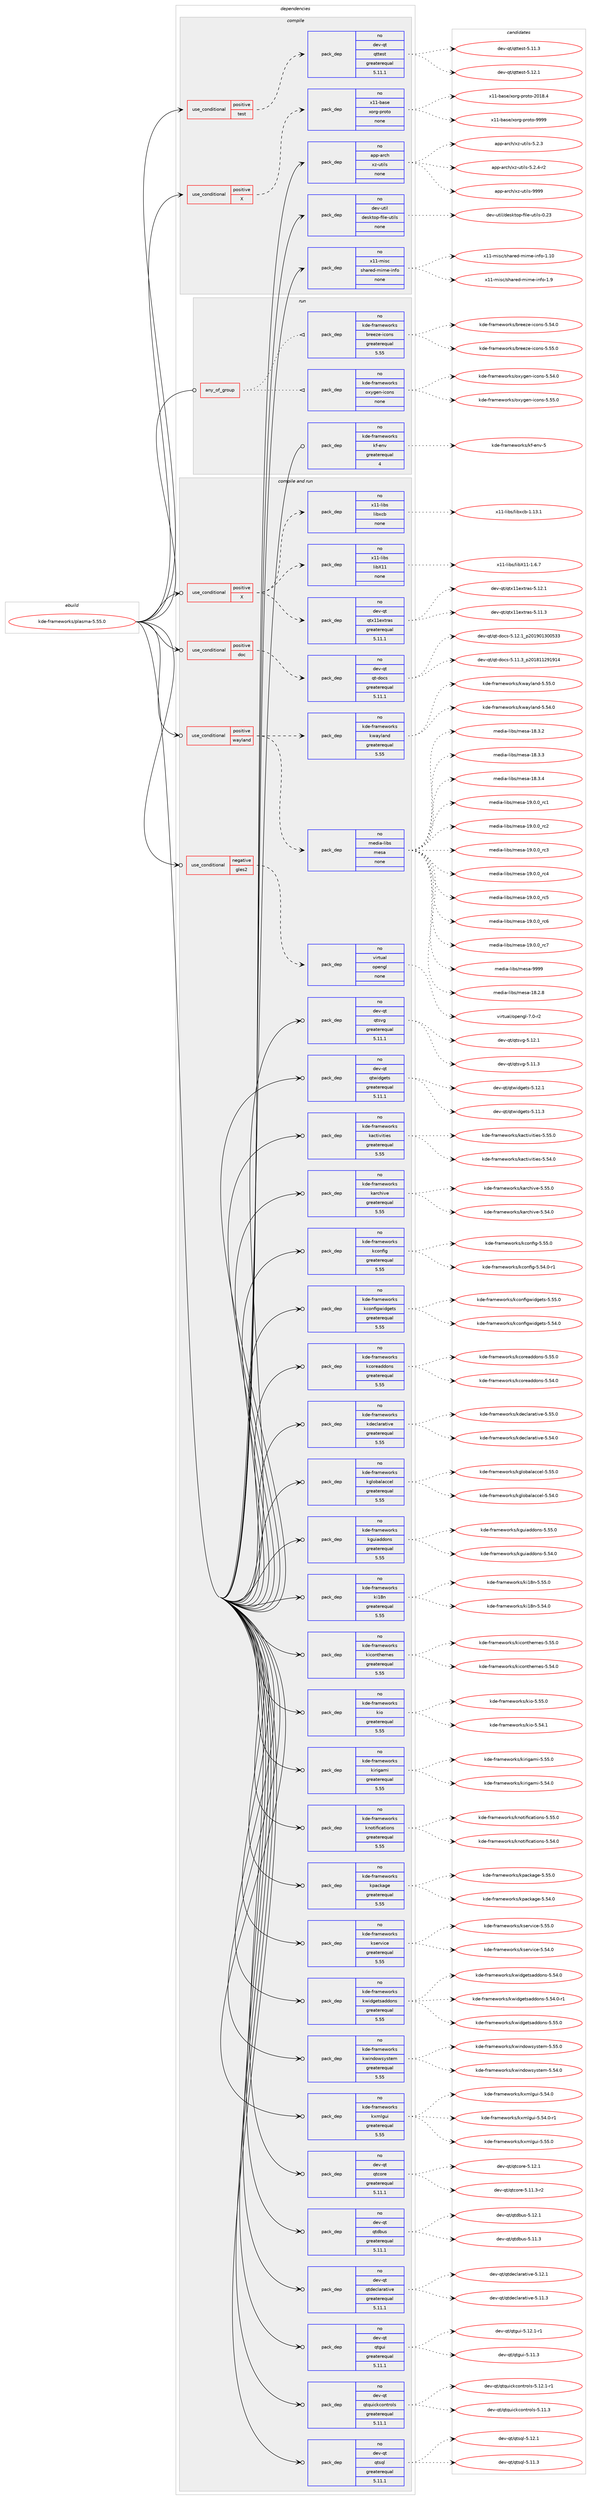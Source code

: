 digraph prolog {

# *************
# Graph options
# *************

newrank=true;
concentrate=true;
compound=true;
graph [rankdir=LR,fontname=Helvetica,fontsize=10,ranksep=1.5];#, ranksep=2.5, nodesep=0.2];
edge  [arrowhead=vee];
node  [fontname=Helvetica,fontsize=10];

# **********
# The ebuild
# **********

subgraph cluster_leftcol {
color=gray;
rank=same;
label=<<i>ebuild</i>>;
id [label="kde-frameworks/plasma-5.55.0", color=red, width=4, href="../kde-frameworks/plasma-5.55.0.svg"];
}

# ****************
# The dependencies
# ****************

subgraph cluster_midcol {
color=gray;
label=<<i>dependencies</i>>;
subgraph cluster_compile {
fillcolor="#eeeeee";
style=filled;
label=<<i>compile</i>>;
subgraph cond429867 {
dependency1588031 [label=<<TABLE BORDER="0" CELLBORDER="1" CELLSPACING="0" CELLPADDING="4"><TR><TD ROWSPAN="3" CELLPADDING="10">use_conditional</TD></TR><TR><TD>positive</TD></TR><TR><TD>X</TD></TR></TABLE>>, shape=none, color=red];
subgraph pack1133277 {
dependency1588032 [label=<<TABLE BORDER="0" CELLBORDER="1" CELLSPACING="0" CELLPADDING="4" WIDTH="220"><TR><TD ROWSPAN="6" CELLPADDING="30">pack_dep</TD></TR><TR><TD WIDTH="110">no</TD></TR><TR><TD>x11-base</TD></TR><TR><TD>xorg-proto</TD></TR><TR><TD>none</TD></TR><TR><TD></TD></TR></TABLE>>, shape=none, color=blue];
}
dependency1588031:e -> dependency1588032:w [weight=20,style="dashed",arrowhead="vee"];
}
id:e -> dependency1588031:w [weight=20,style="solid",arrowhead="vee"];
subgraph cond429868 {
dependency1588033 [label=<<TABLE BORDER="0" CELLBORDER="1" CELLSPACING="0" CELLPADDING="4"><TR><TD ROWSPAN="3" CELLPADDING="10">use_conditional</TD></TR><TR><TD>positive</TD></TR><TR><TD>test</TD></TR></TABLE>>, shape=none, color=red];
subgraph pack1133278 {
dependency1588034 [label=<<TABLE BORDER="0" CELLBORDER="1" CELLSPACING="0" CELLPADDING="4" WIDTH="220"><TR><TD ROWSPAN="6" CELLPADDING="30">pack_dep</TD></TR><TR><TD WIDTH="110">no</TD></TR><TR><TD>dev-qt</TD></TR><TR><TD>qttest</TD></TR><TR><TD>greaterequal</TD></TR><TR><TD>5.11.1</TD></TR></TABLE>>, shape=none, color=blue];
}
dependency1588033:e -> dependency1588034:w [weight=20,style="dashed",arrowhead="vee"];
}
id:e -> dependency1588033:w [weight=20,style="solid",arrowhead="vee"];
subgraph pack1133279 {
dependency1588035 [label=<<TABLE BORDER="0" CELLBORDER="1" CELLSPACING="0" CELLPADDING="4" WIDTH="220"><TR><TD ROWSPAN="6" CELLPADDING="30">pack_dep</TD></TR><TR><TD WIDTH="110">no</TD></TR><TR><TD>app-arch</TD></TR><TR><TD>xz-utils</TD></TR><TR><TD>none</TD></TR><TR><TD></TD></TR></TABLE>>, shape=none, color=blue];
}
id:e -> dependency1588035:w [weight=20,style="solid",arrowhead="vee"];
subgraph pack1133280 {
dependency1588036 [label=<<TABLE BORDER="0" CELLBORDER="1" CELLSPACING="0" CELLPADDING="4" WIDTH="220"><TR><TD ROWSPAN="6" CELLPADDING="30">pack_dep</TD></TR><TR><TD WIDTH="110">no</TD></TR><TR><TD>dev-util</TD></TR><TR><TD>desktop-file-utils</TD></TR><TR><TD>none</TD></TR><TR><TD></TD></TR></TABLE>>, shape=none, color=blue];
}
id:e -> dependency1588036:w [weight=20,style="solid",arrowhead="vee"];
subgraph pack1133281 {
dependency1588037 [label=<<TABLE BORDER="0" CELLBORDER="1" CELLSPACING="0" CELLPADDING="4" WIDTH="220"><TR><TD ROWSPAN="6" CELLPADDING="30">pack_dep</TD></TR><TR><TD WIDTH="110">no</TD></TR><TR><TD>x11-misc</TD></TR><TR><TD>shared-mime-info</TD></TR><TR><TD>none</TD></TR><TR><TD></TD></TR></TABLE>>, shape=none, color=blue];
}
id:e -> dependency1588037:w [weight=20,style="solid",arrowhead="vee"];
}
subgraph cluster_compileandrun {
fillcolor="#eeeeee";
style=filled;
label=<<i>compile and run</i>>;
subgraph cond429869 {
dependency1588038 [label=<<TABLE BORDER="0" CELLBORDER="1" CELLSPACING="0" CELLPADDING="4"><TR><TD ROWSPAN="3" CELLPADDING="10">use_conditional</TD></TR><TR><TD>negative</TD></TR><TR><TD>gles2</TD></TR></TABLE>>, shape=none, color=red];
subgraph pack1133282 {
dependency1588039 [label=<<TABLE BORDER="0" CELLBORDER="1" CELLSPACING="0" CELLPADDING="4" WIDTH="220"><TR><TD ROWSPAN="6" CELLPADDING="30">pack_dep</TD></TR><TR><TD WIDTH="110">no</TD></TR><TR><TD>virtual</TD></TR><TR><TD>opengl</TD></TR><TR><TD>none</TD></TR><TR><TD></TD></TR></TABLE>>, shape=none, color=blue];
}
dependency1588038:e -> dependency1588039:w [weight=20,style="dashed",arrowhead="vee"];
}
id:e -> dependency1588038:w [weight=20,style="solid",arrowhead="odotvee"];
subgraph cond429870 {
dependency1588040 [label=<<TABLE BORDER="0" CELLBORDER="1" CELLSPACING="0" CELLPADDING="4"><TR><TD ROWSPAN="3" CELLPADDING="10">use_conditional</TD></TR><TR><TD>positive</TD></TR><TR><TD>X</TD></TR></TABLE>>, shape=none, color=red];
subgraph pack1133283 {
dependency1588041 [label=<<TABLE BORDER="0" CELLBORDER="1" CELLSPACING="0" CELLPADDING="4" WIDTH="220"><TR><TD ROWSPAN="6" CELLPADDING="30">pack_dep</TD></TR><TR><TD WIDTH="110">no</TD></TR><TR><TD>dev-qt</TD></TR><TR><TD>qtx11extras</TD></TR><TR><TD>greaterequal</TD></TR><TR><TD>5.11.1</TD></TR></TABLE>>, shape=none, color=blue];
}
dependency1588040:e -> dependency1588041:w [weight=20,style="dashed",arrowhead="vee"];
subgraph pack1133284 {
dependency1588042 [label=<<TABLE BORDER="0" CELLBORDER="1" CELLSPACING="0" CELLPADDING="4" WIDTH="220"><TR><TD ROWSPAN="6" CELLPADDING="30">pack_dep</TD></TR><TR><TD WIDTH="110">no</TD></TR><TR><TD>x11-libs</TD></TR><TR><TD>libX11</TD></TR><TR><TD>none</TD></TR><TR><TD></TD></TR></TABLE>>, shape=none, color=blue];
}
dependency1588040:e -> dependency1588042:w [weight=20,style="dashed",arrowhead="vee"];
subgraph pack1133285 {
dependency1588043 [label=<<TABLE BORDER="0" CELLBORDER="1" CELLSPACING="0" CELLPADDING="4" WIDTH="220"><TR><TD ROWSPAN="6" CELLPADDING="30">pack_dep</TD></TR><TR><TD WIDTH="110">no</TD></TR><TR><TD>x11-libs</TD></TR><TR><TD>libxcb</TD></TR><TR><TD>none</TD></TR><TR><TD></TD></TR></TABLE>>, shape=none, color=blue];
}
dependency1588040:e -> dependency1588043:w [weight=20,style="dashed",arrowhead="vee"];
}
id:e -> dependency1588040:w [weight=20,style="solid",arrowhead="odotvee"];
subgraph cond429871 {
dependency1588044 [label=<<TABLE BORDER="0" CELLBORDER="1" CELLSPACING="0" CELLPADDING="4"><TR><TD ROWSPAN="3" CELLPADDING="10">use_conditional</TD></TR><TR><TD>positive</TD></TR><TR><TD>doc</TD></TR></TABLE>>, shape=none, color=red];
subgraph pack1133286 {
dependency1588045 [label=<<TABLE BORDER="0" CELLBORDER="1" CELLSPACING="0" CELLPADDING="4" WIDTH="220"><TR><TD ROWSPAN="6" CELLPADDING="30">pack_dep</TD></TR><TR><TD WIDTH="110">no</TD></TR><TR><TD>dev-qt</TD></TR><TR><TD>qt-docs</TD></TR><TR><TD>greaterequal</TD></TR><TR><TD>5.11.1</TD></TR></TABLE>>, shape=none, color=blue];
}
dependency1588044:e -> dependency1588045:w [weight=20,style="dashed",arrowhead="vee"];
}
id:e -> dependency1588044:w [weight=20,style="solid",arrowhead="odotvee"];
subgraph cond429872 {
dependency1588046 [label=<<TABLE BORDER="0" CELLBORDER="1" CELLSPACING="0" CELLPADDING="4"><TR><TD ROWSPAN="3" CELLPADDING="10">use_conditional</TD></TR><TR><TD>positive</TD></TR><TR><TD>wayland</TD></TR></TABLE>>, shape=none, color=red];
subgraph pack1133287 {
dependency1588047 [label=<<TABLE BORDER="0" CELLBORDER="1" CELLSPACING="0" CELLPADDING="4" WIDTH="220"><TR><TD ROWSPAN="6" CELLPADDING="30">pack_dep</TD></TR><TR><TD WIDTH="110">no</TD></TR><TR><TD>kde-frameworks</TD></TR><TR><TD>kwayland</TD></TR><TR><TD>greaterequal</TD></TR><TR><TD>5.55</TD></TR></TABLE>>, shape=none, color=blue];
}
dependency1588046:e -> dependency1588047:w [weight=20,style="dashed",arrowhead="vee"];
subgraph pack1133288 {
dependency1588048 [label=<<TABLE BORDER="0" CELLBORDER="1" CELLSPACING="0" CELLPADDING="4" WIDTH="220"><TR><TD ROWSPAN="6" CELLPADDING="30">pack_dep</TD></TR><TR><TD WIDTH="110">no</TD></TR><TR><TD>media-libs</TD></TR><TR><TD>mesa</TD></TR><TR><TD>none</TD></TR><TR><TD></TD></TR></TABLE>>, shape=none, color=blue];
}
dependency1588046:e -> dependency1588048:w [weight=20,style="dashed",arrowhead="vee"];
}
id:e -> dependency1588046:w [weight=20,style="solid",arrowhead="odotvee"];
subgraph pack1133289 {
dependency1588049 [label=<<TABLE BORDER="0" CELLBORDER="1" CELLSPACING="0" CELLPADDING="4" WIDTH="220"><TR><TD ROWSPAN="6" CELLPADDING="30">pack_dep</TD></TR><TR><TD WIDTH="110">no</TD></TR><TR><TD>dev-qt</TD></TR><TR><TD>qtcore</TD></TR><TR><TD>greaterequal</TD></TR><TR><TD>5.11.1</TD></TR></TABLE>>, shape=none, color=blue];
}
id:e -> dependency1588049:w [weight=20,style="solid",arrowhead="odotvee"];
subgraph pack1133290 {
dependency1588050 [label=<<TABLE BORDER="0" CELLBORDER="1" CELLSPACING="0" CELLPADDING="4" WIDTH="220"><TR><TD ROWSPAN="6" CELLPADDING="30">pack_dep</TD></TR><TR><TD WIDTH="110">no</TD></TR><TR><TD>dev-qt</TD></TR><TR><TD>qtdbus</TD></TR><TR><TD>greaterequal</TD></TR><TR><TD>5.11.1</TD></TR></TABLE>>, shape=none, color=blue];
}
id:e -> dependency1588050:w [weight=20,style="solid",arrowhead="odotvee"];
subgraph pack1133291 {
dependency1588051 [label=<<TABLE BORDER="0" CELLBORDER="1" CELLSPACING="0" CELLPADDING="4" WIDTH="220"><TR><TD ROWSPAN="6" CELLPADDING="30">pack_dep</TD></TR><TR><TD WIDTH="110">no</TD></TR><TR><TD>dev-qt</TD></TR><TR><TD>qtdeclarative</TD></TR><TR><TD>greaterequal</TD></TR><TR><TD>5.11.1</TD></TR></TABLE>>, shape=none, color=blue];
}
id:e -> dependency1588051:w [weight=20,style="solid",arrowhead="odotvee"];
subgraph pack1133292 {
dependency1588052 [label=<<TABLE BORDER="0" CELLBORDER="1" CELLSPACING="0" CELLPADDING="4" WIDTH="220"><TR><TD ROWSPAN="6" CELLPADDING="30">pack_dep</TD></TR><TR><TD WIDTH="110">no</TD></TR><TR><TD>dev-qt</TD></TR><TR><TD>qtgui</TD></TR><TR><TD>greaterequal</TD></TR><TR><TD>5.11.1</TD></TR></TABLE>>, shape=none, color=blue];
}
id:e -> dependency1588052:w [weight=20,style="solid",arrowhead="odotvee"];
subgraph pack1133293 {
dependency1588053 [label=<<TABLE BORDER="0" CELLBORDER="1" CELLSPACING="0" CELLPADDING="4" WIDTH="220"><TR><TD ROWSPAN="6" CELLPADDING="30">pack_dep</TD></TR><TR><TD WIDTH="110">no</TD></TR><TR><TD>dev-qt</TD></TR><TR><TD>qtquickcontrols</TD></TR><TR><TD>greaterequal</TD></TR><TR><TD>5.11.1</TD></TR></TABLE>>, shape=none, color=blue];
}
id:e -> dependency1588053:w [weight=20,style="solid",arrowhead="odotvee"];
subgraph pack1133294 {
dependency1588054 [label=<<TABLE BORDER="0" CELLBORDER="1" CELLSPACING="0" CELLPADDING="4" WIDTH="220"><TR><TD ROWSPAN="6" CELLPADDING="30">pack_dep</TD></TR><TR><TD WIDTH="110">no</TD></TR><TR><TD>dev-qt</TD></TR><TR><TD>qtsql</TD></TR><TR><TD>greaterequal</TD></TR><TR><TD>5.11.1</TD></TR></TABLE>>, shape=none, color=blue];
}
id:e -> dependency1588054:w [weight=20,style="solid",arrowhead="odotvee"];
subgraph pack1133295 {
dependency1588055 [label=<<TABLE BORDER="0" CELLBORDER="1" CELLSPACING="0" CELLPADDING="4" WIDTH="220"><TR><TD ROWSPAN="6" CELLPADDING="30">pack_dep</TD></TR><TR><TD WIDTH="110">no</TD></TR><TR><TD>dev-qt</TD></TR><TR><TD>qtsvg</TD></TR><TR><TD>greaterequal</TD></TR><TR><TD>5.11.1</TD></TR></TABLE>>, shape=none, color=blue];
}
id:e -> dependency1588055:w [weight=20,style="solid",arrowhead="odotvee"];
subgraph pack1133296 {
dependency1588056 [label=<<TABLE BORDER="0" CELLBORDER="1" CELLSPACING="0" CELLPADDING="4" WIDTH="220"><TR><TD ROWSPAN="6" CELLPADDING="30">pack_dep</TD></TR><TR><TD WIDTH="110">no</TD></TR><TR><TD>dev-qt</TD></TR><TR><TD>qtwidgets</TD></TR><TR><TD>greaterequal</TD></TR><TR><TD>5.11.1</TD></TR></TABLE>>, shape=none, color=blue];
}
id:e -> dependency1588056:w [weight=20,style="solid",arrowhead="odotvee"];
subgraph pack1133297 {
dependency1588057 [label=<<TABLE BORDER="0" CELLBORDER="1" CELLSPACING="0" CELLPADDING="4" WIDTH="220"><TR><TD ROWSPAN="6" CELLPADDING="30">pack_dep</TD></TR><TR><TD WIDTH="110">no</TD></TR><TR><TD>kde-frameworks</TD></TR><TR><TD>kactivities</TD></TR><TR><TD>greaterequal</TD></TR><TR><TD>5.55</TD></TR></TABLE>>, shape=none, color=blue];
}
id:e -> dependency1588057:w [weight=20,style="solid",arrowhead="odotvee"];
subgraph pack1133298 {
dependency1588058 [label=<<TABLE BORDER="0" CELLBORDER="1" CELLSPACING="0" CELLPADDING="4" WIDTH="220"><TR><TD ROWSPAN="6" CELLPADDING="30">pack_dep</TD></TR><TR><TD WIDTH="110">no</TD></TR><TR><TD>kde-frameworks</TD></TR><TR><TD>karchive</TD></TR><TR><TD>greaterequal</TD></TR><TR><TD>5.55</TD></TR></TABLE>>, shape=none, color=blue];
}
id:e -> dependency1588058:w [weight=20,style="solid",arrowhead="odotvee"];
subgraph pack1133299 {
dependency1588059 [label=<<TABLE BORDER="0" CELLBORDER="1" CELLSPACING="0" CELLPADDING="4" WIDTH="220"><TR><TD ROWSPAN="6" CELLPADDING="30">pack_dep</TD></TR><TR><TD WIDTH="110">no</TD></TR><TR><TD>kde-frameworks</TD></TR><TR><TD>kconfig</TD></TR><TR><TD>greaterequal</TD></TR><TR><TD>5.55</TD></TR></TABLE>>, shape=none, color=blue];
}
id:e -> dependency1588059:w [weight=20,style="solid",arrowhead="odotvee"];
subgraph pack1133300 {
dependency1588060 [label=<<TABLE BORDER="0" CELLBORDER="1" CELLSPACING="0" CELLPADDING="4" WIDTH="220"><TR><TD ROWSPAN="6" CELLPADDING="30">pack_dep</TD></TR><TR><TD WIDTH="110">no</TD></TR><TR><TD>kde-frameworks</TD></TR><TR><TD>kconfigwidgets</TD></TR><TR><TD>greaterequal</TD></TR><TR><TD>5.55</TD></TR></TABLE>>, shape=none, color=blue];
}
id:e -> dependency1588060:w [weight=20,style="solid",arrowhead="odotvee"];
subgraph pack1133301 {
dependency1588061 [label=<<TABLE BORDER="0" CELLBORDER="1" CELLSPACING="0" CELLPADDING="4" WIDTH="220"><TR><TD ROWSPAN="6" CELLPADDING="30">pack_dep</TD></TR><TR><TD WIDTH="110">no</TD></TR><TR><TD>kde-frameworks</TD></TR><TR><TD>kcoreaddons</TD></TR><TR><TD>greaterequal</TD></TR><TR><TD>5.55</TD></TR></TABLE>>, shape=none, color=blue];
}
id:e -> dependency1588061:w [weight=20,style="solid",arrowhead="odotvee"];
subgraph pack1133302 {
dependency1588062 [label=<<TABLE BORDER="0" CELLBORDER="1" CELLSPACING="0" CELLPADDING="4" WIDTH="220"><TR><TD ROWSPAN="6" CELLPADDING="30">pack_dep</TD></TR><TR><TD WIDTH="110">no</TD></TR><TR><TD>kde-frameworks</TD></TR><TR><TD>kdeclarative</TD></TR><TR><TD>greaterequal</TD></TR><TR><TD>5.55</TD></TR></TABLE>>, shape=none, color=blue];
}
id:e -> dependency1588062:w [weight=20,style="solid",arrowhead="odotvee"];
subgraph pack1133303 {
dependency1588063 [label=<<TABLE BORDER="0" CELLBORDER="1" CELLSPACING="0" CELLPADDING="4" WIDTH="220"><TR><TD ROWSPAN="6" CELLPADDING="30">pack_dep</TD></TR><TR><TD WIDTH="110">no</TD></TR><TR><TD>kde-frameworks</TD></TR><TR><TD>kglobalaccel</TD></TR><TR><TD>greaterequal</TD></TR><TR><TD>5.55</TD></TR></TABLE>>, shape=none, color=blue];
}
id:e -> dependency1588063:w [weight=20,style="solid",arrowhead="odotvee"];
subgraph pack1133304 {
dependency1588064 [label=<<TABLE BORDER="0" CELLBORDER="1" CELLSPACING="0" CELLPADDING="4" WIDTH="220"><TR><TD ROWSPAN="6" CELLPADDING="30">pack_dep</TD></TR><TR><TD WIDTH="110">no</TD></TR><TR><TD>kde-frameworks</TD></TR><TR><TD>kguiaddons</TD></TR><TR><TD>greaterequal</TD></TR><TR><TD>5.55</TD></TR></TABLE>>, shape=none, color=blue];
}
id:e -> dependency1588064:w [weight=20,style="solid",arrowhead="odotvee"];
subgraph pack1133305 {
dependency1588065 [label=<<TABLE BORDER="0" CELLBORDER="1" CELLSPACING="0" CELLPADDING="4" WIDTH="220"><TR><TD ROWSPAN="6" CELLPADDING="30">pack_dep</TD></TR><TR><TD WIDTH="110">no</TD></TR><TR><TD>kde-frameworks</TD></TR><TR><TD>ki18n</TD></TR><TR><TD>greaterequal</TD></TR><TR><TD>5.55</TD></TR></TABLE>>, shape=none, color=blue];
}
id:e -> dependency1588065:w [weight=20,style="solid",arrowhead="odotvee"];
subgraph pack1133306 {
dependency1588066 [label=<<TABLE BORDER="0" CELLBORDER="1" CELLSPACING="0" CELLPADDING="4" WIDTH="220"><TR><TD ROWSPAN="6" CELLPADDING="30">pack_dep</TD></TR><TR><TD WIDTH="110">no</TD></TR><TR><TD>kde-frameworks</TD></TR><TR><TD>kiconthemes</TD></TR><TR><TD>greaterequal</TD></TR><TR><TD>5.55</TD></TR></TABLE>>, shape=none, color=blue];
}
id:e -> dependency1588066:w [weight=20,style="solid",arrowhead="odotvee"];
subgraph pack1133307 {
dependency1588067 [label=<<TABLE BORDER="0" CELLBORDER="1" CELLSPACING="0" CELLPADDING="4" WIDTH="220"><TR><TD ROWSPAN="6" CELLPADDING="30">pack_dep</TD></TR><TR><TD WIDTH="110">no</TD></TR><TR><TD>kde-frameworks</TD></TR><TR><TD>kio</TD></TR><TR><TD>greaterequal</TD></TR><TR><TD>5.55</TD></TR></TABLE>>, shape=none, color=blue];
}
id:e -> dependency1588067:w [weight=20,style="solid",arrowhead="odotvee"];
subgraph pack1133308 {
dependency1588068 [label=<<TABLE BORDER="0" CELLBORDER="1" CELLSPACING="0" CELLPADDING="4" WIDTH="220"><TR><TD ROWSPAN="6" CELLPADDING="30">pack_dep</TD></TR><TR><TD WIDTH="110">no</TD></TR><TR><TD>kde-frameworks</TD></TR><TR><TD>kirigami</TD></TR><TR><TD>greaterequal</TD></TR><TR><TD>5.55</TD></TR></TABLE>>, shape=none, color=blue];
}
id:e -> dependency1588068:w [weight=20,style="solid",arrowhead="odotvee"];
subgraph pack1133309 {
dependency1588069 [label=<<TABLE BORDER="0" CELLBORDER="1" CELLSPACING="0" CELLPADDING="4" WIDTH="220"><TR><TD ROWSPAN="6" CELLPADDING="30">pack_dep</TD></TR><TR><TD WIDTH="110">no</TD></TR><TR><TD>kde-frameworks</TD></TR><TR><TD>knotifications</TD></TR><TR><TD>greaterequal</TD></TR><TR><TD>5.55</TD></TR></TABLE>>, shape=none, color=blue];
}
id:e -> dependency1588069:w [weight=20,style="solid",arrowhead="odotvee"];
subgraph pack1133310 {
dependency1588070 [label=<<TABLE BORDER="0" CELLBORDER="1" CELLSPACING="0" CELLPADDING="4" WIDTH="220"><TR><TD ROWSPAN="6" CELLPADDING="30">pack_dep</TD></TR><TR><TD WIDTH="110">no</TD></TR><TR><TD>kde-frameworks</TD></TR><TR><TD>kpackage</TD></TR><TR><TD>greaterequal</TD></TR><TR><TD>5.55</TD></TR></TABLE>>, shape=none, color=blue];
}
id:e -> dependency1588070:w [weight=20,style="solid",arrowhead="odotvee"];
subgraph pack1133311 {
dependency1588071 [label=<<TABLE BORDER="0" CELLBORDER="1" CELLSPACING="0" CELLPADDING="4" WIDTH="220"><TR><TD ROWSPAN="6" CELLPADDING="30">pack_dep</TD></TR><TR><TD WIDTH="110">no</TD></TR><TR><TD>kde-frameworks</TD></TR><TR><TD>kservice</TD></TR><TR><TD>greaterequal</TD></TR><TR><TD>5.55</TD></TR></TABLE>>, shape=none, color=blue];
}
id:e -> dependency1588071:w [weight=20,style="solid",arrowhead="odotvee"];
subgraph pack1133312 {
dependency1588072 [label=<<TABLE BORDER="0" CELLBORDER="1" CELLSPACING="0" CELLPADDING="4" WIDTH="220"><TR><TD ROWSPAN="6" CELLPADDING="30">pack_dep</TD></TR><TR><TD WIDTH="110">no</TD></TR><TR><TD>kde-frameworks</TD></TR><TR><TD>kwidgetsaddons</TD></TR><TR><TD>greaterequal</TD></TR><TR><TD>5.55</TD></TR></TABLE>>, shape=none, color=blue];
}
id:e -> dependency1588072:w [weight=20,style="solid",arrowhead="odotvee"];
subgraph pack1133313 {
dependency1588073 [label=<<TABLE BORDER="0" CELLBORDER="1" CELLSPACING="0" CELLPADDING="4" WIDTH="220"><TR><TD ROWSPAN="6" CELLPADDING="30">pack_dep</TD></TR><TR><TD WIDTH="110">no</TD></TR><TR><TD>kde-frameworks</TD></TR><TR><TD>kwindowsystem</TD></TR><TR><TD>greaterequal</TD></TR><TR><TD>5.55</TD></TR></TABLE>>, shape=none, color=blue];
}
id:e -> dependency1588073:w [weight=20,style="solid",arrowhead="odotvee"];
subgraph pack1133314 {
dependency1588074 [label=<<TABLE BORDER="0" CELLBORDER="1" CELLSPACING="0" CELLPADDING="4" WIDTH="220"><TR><TD ROWSPAN="6" CELLPADDING="30">pack_dep</TD></TR><TR><TD WIDTH="110">no</TD></TR><TR><TD>kde-frameworks</TD></TR><TR><TD>kxmlgui</TD></TR><TR><TD>greaterequal</TD></TR><TR><TD>5.55</TD></TR></TABLE>>, shape=none, color=blue];
}
id:e -> dependency1588074:w [weight=20,style="solid",arrowhead="odotvee"];
}
subgraph cluster_run {
fillcolor="#eeeeee";
style=filled;
label=<<i>run</i>>;
subgraph any24243 {
dependency1588075 [label=<<TABLE BORDER="0" CELLBORDER="1" CELLSPACING="0" CELLPADDING="4"><TR><TD CELLPADDING="10">any_of_group</TD></TR></TABLE>>, shape=none, color=red];subgraph pack1133315 {
dependency1588076 [label=<<TABLE BORDER="0" CELLBORDER="1" CELLSPACING="0" CELLPADDING="4" WIDTH="220"><TR><TD ROWSPAN="6" CELLPADDING="30">pack_dep</TD></TR><TR><TD WIDTH="110">no</TD></TR><TR><TD>kde-frameworks</TD></TR><TR><TD>breeze-icons</TD></TR><TR><TD>greaterequal</TD></TR><TR><TD>5.55</TD></TR></TABLE>>, shape=none, color=blue];
}
dependency1588075:e -> dependency1588076:w [weight=20,style="dotted",arrowhead="oinv"];
subgraph pack1133316 {
dependency1588077 [label=<<TABLE BORDER="0" CELLBORDER="1" CELLSPACING="0" CELLPADDING="4" WIDTH="220"><TR><TD ROWSPAN="6" CELLPADDING="30">pack_dep</TD></TR><TR><TD WIDTH="110">no</TD></TR><TR><TD>kde-frameworks</TD></TR><TR><TD>oxygen-icons</TD></TR><TR><TD>none</TD></TR><TR><TD></TD></TR></TABLE>>, shape=none, color=blue];
}
dependency1588075:e -> dependency1588077:w [weight=20,style="dotted",arrowhead="oinv"];
}
id:e -> dependency1588075:w [weight=20,style="solid",arrowhead="odot"];
subgraph pack1133317 {
dependency1588078 [label=<<TABLE BORDER="0" CELLBORDER="1" CELLSPACING="0" CELLPADDING="4" WIDTH="220"><TR><TD ROWSPAN="6" CELLPADDING="30">pack_dep</TD></TR><TR><TD WIDTH="110">no</TD></TR><TR><TD>kde-frameworks</TD></TR><TR><TD>kf-env</TD></TR><TR><TD>greaterequal</TD></TR><TR><TD>4</TD></TR></TABLE>>, shape=none, color=blue];
}
id:e -> dependency1588078:w [weight=20,style="solid",arrowhead="odot"];
}
}

# **************
# The candidates
# **************

subgraph cluster_choices {
rank=same;
color=gray;
label=<<i>candidates</i>>;

subgraph choice1133277 {
color=black;
nodesep=1;
choice1204949459897115101471201111141034511211411111611145504849564652 [label="x11-base/xorg-proto-2018.4", color=red, width=4,href="../x11-base/xorg-proto-2018.4.svg"];
choice120494945989711510147120111114103451121141111161114557575757 [label="x11-base/xorg-proto-9999", color=red, width=4,href="../x11-base/xorg-proto-9999.svg"];
dependency1588032:e -> choice1204949459897115101471201111141034511211411111611145504849564652:w [style=dotted,weight="100"];
dependency1588032:e -> choice120494945989711510147120111114103451121141111161114557575757:w [style=dotted,weight="100"];
}
subgraph choice1133278 {
color=black;
nodesep=1;
choice100101118451131164711311611610111511645534649494651 [label="dev-qt/qttest-5.11.3", color=red, width=4,href="../dev-qt/qttest-5.11.3.svg"];
choice100101118451131164711311611610111511645534649504649 [label="dev-qt/qttest-5.12.1", color=red, width=4,href="../dev-qt/qttest-5.12.1.svg"];
dependency1588034:e -> choice100101118451131164711311611610111511645534649494651:w [style=dotted,weight="100"];
dependency1588034:e -> choice100101118451131164711311611610111511645534649504649:w [style=dotted,weight="100"];
}
subgraph choice1133279 {
color=black;
nodesep=1;
choice971121124597114991044712012245117116105108115455346504651 [label="app-arch/xz-utils-5.2.3", color=red, width=4,href="../app-arch/xz-utils-5.2.3.svg"];
choice9711211245971149910447120122451171161051081154553465046524511450 [label="app-arch/xz-utils-5.2.4-r2", color=red, width=4,href="../app-arch/xz-utils-5.2.4-r2.svg"];
choice9711211245971149910447120122451171161051081154557575757 [label="app-arch/xz-utils-9999", color=red, width=4,href="../app-arch/xz-utils-9999.svg"];
dependency1588035:e -> choice971121124597114991044712012245117116105108115455346504651:w [style=dotted,weight="100"];
dependency1588035:e -> choice9711211245971149910447120122451171161051081154553465046524511450:w [style=dotted,weight="100"];
dependency1588035:e -> choice9711211245971149910447120122451171161051081154557575757:w [style=dotted,weight="100"];
}
subgraph choice1133280 {
color=black;
nodesep=1;
choice100101118451171161051084710010111510711611111245102105108101451171161051081154548465051 [label="dev-util/desktop-file-utils-0.23", color=red, width=4,href="../dev-util/desktop-file-utils-0.23.svg"];
dependency1588036:e -> choice100101118451171161051084710010111510711611111245102105108101451171161051081154548465051:w [style=dotted,weight="100"];
}
subgraph choice1133281 {
color=black;
nodesep=1;
choice12049494510910511599471151049711410110045109105109101451051101021114549464948 [label="x11-misc/shared-mime-info-1.10", color=red, width=4,href="../x11-misc/shared-mime-info-1.10.svg"];
choice120494945109105115994711510497114101100451091051091014510511010211145494657 [label="x11-misc/shared-mime-info-1.9", color=red, width=4,href="../x11-misc/shared-mime-info-1.9.svg"];
dependency1588037:e -> choice12049494510910511599471151049711410110045109105109101451051101021114549464948:w [style=dotted,weight="100"];
dependency1588037:e -> choice120494945109105115994711510497114101100451091051091014510511010211145494657:w [style=dotted,weight="100"];
}
subgraph choice1133282 {
color=black;
nodesep=1;
choice1181051141161179710847111112101110103108455546484511450 [label="virtual/opengl-7.0-r2", color=red, width=4,href="../virtual/opengl-7.0-r2.svg"];
dependency1588039:e -> choice1181051141161179710847111112101110103108455546484511450:w [style=dotted,weight="100"];
}
subgraph choice1133283 {
color=black;
nodesep=1;
choice100101118451131164711311612049491011201161149711545534649494651 [label="dev-qt/qtx11extras-5.11.3", color=red, width=4,href="../dev-qt/qtx11extras-5.11.3.svg"];
choice100101118451131164711311612049491011201161149711545534649504649 [label="dev-qt/qtx11extras-5.12.1", color=red, width=4,href="../dev-qt/qtx11extras-5.12.1.svg"];
dependency1588041:e -> choice100101118451131164711311612049491011201161149711545534649494651:w [style=dotted,weight="100"];
dependency1588041:e -> choice100101118451131164711311612049491011201161149711545534649504649:w [style=dotted,weight="100"];
}
subgraph choice1133284 {
color=black;
nodesep=1;
choice120494945108105981154710810598884949454946544655 [label="x11-libs/libX11-1.6.7", color=red, width=4,href="../x11-libs/libX11-1.6.7.svg"];
dependency1588042:e -> choice120494945108105981154710810598884949454946544655:w [style=dotted,weight="100"];
}
subgraph choice1133285 {
color=black;
nodesep=1;
choice120494945108105981154710810598120999845494649514649 [label="x11-libs/libxcb-1.13.1", color=red, width=4,href="../x11-libs/libxcb-1.13.1.svg"];
dependency1588043:e -> choice120494945108105981154710810598120999845494649514649:w [style=dotted,weight="100"];
}
subgraph choice1133286 {
color=black;
nodesep=1;
choice100101118451131164711311645100111991154553464949465195112504849564949505749574952 [label="dev-qt/qt-docs-5.11.3_p201811291914", color=red, width=4,href="../dev-qt/qt-docs-5.11.3_p201811291914.svg"];
choice100101118451131164711311645100111991154553464950464995112504849574849514848535151 [label="dev-qt/qt-docs-5.12.1_p201901300533", color=red, width=4,href="../dev-qt/qt-docs-5.12.1_p201901300533.svg"];
dependency1588045:e -> choice100101118451131164711311645100111991154553464949465195112504849564949505749574952:w [style=dotted,weight="100"];
dependency1588045:e -> choice100101118451131164711311645100111991154553464950464995112504849574849514848535151:w [style=dotted,weight="100"];
}
subgraph choice1133287 {
color=black;
nodesep=1;
choice107100101451021149710910111911111410711547107119971211089711010045534653524648 [label="kde-frameworks/kwayland-5.54.0", color=red, width=4,href="../kde-frameworks/kwayland-5.54.0.svg"];
choice107100101451021149710910111911111410711547107119971211089711010045534653534648 [label="kde-frameworks/kwayland-5.55.0", color=red, width=4,href="../kde-frameworks/kwayland-5.55.0.svg"];
dependency1588047:e -> choice107100101451021149710910111911111410711547107119971211089711010045534653524648:w [style=dotted,weight="100"];
dependency1588047:e -> choice107100101451021149710910111911111410711547107119971211089711010045534653534648:w [style=dotted,weight="100"];
}
subgraph choice1133288 {
color=black;
nodesep=1;
choice109101100105974510810598115471091011159745495646504656 [label="media-libs/mesa-18.2.8", color=red, width=4,href="../media-libs/mesa-18.2.8.svg"];
choice109101100105974510810598115471091011159745495646514650 [label="media-libs/mesa-18.3.2", color=red, width=4,href="../media-libs/mesa-18.3.2.svg"];
choice109101100105974510810598115471091011159745495646514651 [label="media-libs/mesa-18.3.3", color=red, width=4,href="../media-libs/mesa-18.3.3.svg"];
choice109101100105974510810598115471091011159745495646514652 [label="media-libs/mesa-18.3.4", color=red, width=4,href="../media-libs/mesa-18.3.4.svg"];
choice109101100105974510810598115471091011159745495746484648951149949 [label="media-libs/mesa-19.0.0_rc1", color=red, width=4,href="../media-libs/mesa-19.0.0_rc1.svg"];
choice109101100105974510810598115471091011159745495746484648951149950 [label="media-libs/mesa-19.0.0_rc2", color=red, width=4,href="../media-libs/mesa-19.0.0_rc2.svg"];
choice109101100105974510810598115471091011159745495746484648951149951 [label="media-libs/mesa-19.0.0_rc3", color=red, width=4,href="../media-libs/mesa-19.0.0_rc3.svg"];
choice109101100105974510810598115471091011159745495746484648951149952 [label="media-libs/mesa-19.0.0_rc4", color=red, width=4,href="../media-libs/mesa-19.0.0_rc4.svg"];
choice109101100105974510810598115471091011159745495746484648951149953 [label="media-libs/mesa-19.0.0_rc5", color=red, width=4,href="../media-libs/mesa-19.0.0_rc5.svg"];
choice109101100105974510810598115471091011159745495746484648951149954 [label="media-libs/mesa-19.0.0_rc6", color=red, width=4,href="../media-libs/mesa-19.0.0_rc6.svg"];
choice109101100105974510810598115471091011159745495746484648951149955 [label="media-libs/mesa-19.0.0_rc7", color=red, width=4,href="../media-libs/mesa-19.0.0_rc7.svg"];
choice10910110010597451081059811547109101115974557575757 [label="media-libs/mesa-9999", color=red, width=4,href="../media-libs/mesa-9999.svg"];
dependency1588048:e -> choice109101100105974510810598115471091011159745495646504656:w [style=dotted,weight="100"];
dependency1588048:e -> choice109101100105974510810598115471091011159745495646514650:w [style=dotted,weight="100"];
dependency1588048:e -> choice109101100105974510810598115471091011159745495646514651:w [style=dotted,weight="100"];
dependency1588048:e -> choice109101100105974510810598115471091011159745495646514652:w [style=dotted,weight="100"];
dependency1588048:e -> choice109101100105974510810598115471091011159745495746484648951149949:w [style=dotted,weight="100"];
dependency1588048:e -> choice109101100105974510810598115471091011159745495746484648951149950:w [style=dotted,weight="100"];
dependency1588048:e -> choice109101100105974510810598115471091011159745495746484648951149951:w [style=dotted,weight="100"];
dependency1588048:e -> choice109101100105974510810598115471091011159745495746484648951149952:w [style=dotted,weight="100"];
dependency1588048:e -> choice109101100105974510810598115471091011159745495746484648951149953:w [style=dotted,weight="100"];
dependency1588048:e -> choice109101100105974510810598115471091011159745495746484648951149954:w [style=dotted,weight="100"];
dependency1588048:e -> choice109101100105974510810598115471091011159745495746484648951149955:w [style=dotted,weight="100"];
dependency1588048:e -> choice10910110010597451081059811547109101115974557575757:w [style=dotted,weight="100"];
}
subgraph choice1133289 {
color=black;
nodesep=1;
choice100101118451131164711311699111114101455346494946514511450 [label="dev-qt/qtcore-5.11.3-r2", color=red, width=4,href="../dev-qt/qtcore-5.11.3-r2.svg"];
choice10010111845113116471131169911111410145534649504649 [label="dev-qt/qtcore-5.12.1", color=red, width=4,href="../dev-qt/qtcore-5.12.1.svg"];
dependency1588049:e -> choice100101118451131164711311699111114101455346494946514511450:w [style=dotted,weight="100"];
dependency1588049:e -> choice10010111845113116471131169911111410145534649504649:w [style=dotted,weight="100"];
}
subgraph choice1133290 {
color=black;
nodesep=1;
choice10010111845113116471131161009811711545534649494651 [label="dev-qt/qtdbus-5.11.3", color=red, width=4,href="../dev-qt/qtdbus-5.11.3.svg"];
choice10010111845113116471131161009811711545534649504649 [label="dev-qt/qtdbus-5.12.1", color=red, width=4,href="../dev-qt/qtdbus-5.12.1.svg"];
dependency1588050:e -> choice10010111845113116471131161009811711545534649494651:w [style=dotted,weight="100"];
dependency1588050:e -> choice10010111845113116471131161009811711545534649504649:w [style=dotted,weight="100"];
}
subgraph choice1133291 {
color=black;
nodesep=1;
choice100101118451131164711311610010199108971149711610511810145534649494651 [label="dev-qt/qtdeclarative-5.11.3", color=red, width=4,href="../dev-qt/qtdeclarative-5.11.3.svg"];
choice100101118451131164711311610010199108971149711610511810145534649504649 [label="dev-qt/qtdeclarative-5.12.1", color=red, width=4,href="../dev-qt/qtdeclarative-5.12.1.svg"];
dependency1588051:e -> choice100101118451131164711311610010199108971149711610511810145534649494651:w [style=dotted,weight="100"];
dependency1588051:e -> choice100101118451131164711311610010199108971149711610511810145534649504649:w [style=dotted,weight="100"];
}
subgraph choice1133292 {
color=black;
nodesep=1;
choice100101118451131164711311610311710545534649494651 [label="dev-qt/qtgui-5.11.3", color=red, width=4,href="../dev-qt/qtgui-5.11.3.svg"];
choice1001011184511311647113116103117105455346495046494511449 [label="dev-qt/qtgui-5.12.1-r1", color=red, width=4,href="../dev-qt/qtgui-5.12.1-r1.svg"];
dependency1588052:e -> choice100101118451131164711311610311710545534649494651:w [style=dotted,weight="100"];
dependency1588052:e -> choice1001011184511311647113116103117105455346495046494511449:w [style=dotted,weight="100"];
}
subgraph choice1133293 {
color=black;
nodesep=1;
choice1001011184511311647113116113117105991079911111011611411110811545534649494651 [label="dev-qt/qtquickcontrols-5.11.3", color=red, width=4,href="../dev-qt/qtquickcontrols-5.11.3.svg"];
choice10010111845113116471131161131171059910799111110116114111108115455346495046494511449 [label="dev-qt/qtquickcontrols-5.12.1-r1", color=red, width=4,href="../dev-qt/qtquickcontrols-5.12.1-r1.svg"];
dependency1588053:e -> choice1001011184511311647113116113117105991079911111011611411110811545534649494651:w [style=dotted,weight="100"];
dependency1588053:e -> choice10010111845113116471131161131171059910799111110116114111108115455346495046494511449:w [style=dotted,weight="100"];
}
subgraph choice1133294 {
color=black;
nodesep=1;
choice100101118451131164711311611511310845534649494651 [label="dev-qt/qtsql-5.11.3", color=red, width=4,href="../dev-qt/qtsql-5.11.3.svg"];
choice100101118451131164711311611511310845534649504649 [label="dev-qt/qtsql-5.12.1", color=red, width=4,href="../dev-qt/qtsql-5.12.1.svg"];
dependency1588054:e -> choice100101118451131164711311611511310845534649494651:w [style=dotted,weight="100"];
dependency1588054:e -> choice100101118451131164711311611511310845534649504649:w [style=dotted,weight="100"];
}
subgraph choice1133295 {
color=black;
nodesep=1;
choice100101118451131164711311611511810345534649494651 [label="dev-qt/qtsvg-5.11.3", color=red, width=4,href="../dev-qt/qtsvg-5.11.3.svg"];
choice100101118451131164711311611511810345534649504649 [label="dev-qt/qtsvg-5.12.1", color=red, width=4,href="../dev-qt/qtsvg-5.12.1.svg"];
dependency1588055:e -> choice100101118451131164711311611511810345534649494651:w [style=dotted,weight="100"];
dependency1588055:e -> choice100101118451131164711311611511810345534649504649:w [style=dotted,weight="100"];
}
subgraph choice1133296 {
color=black;
nodesep=1;
choice100101118451131164711311611910510010310111611545534649494651 [label="dev-qt/qtwidgets-5.11.3", color=red, width=4,href="../dev-qt/qtwidgets-5.11.3.svg"];
choice100101118451131164711311611910510010310111611545534649504649 [label="dev-qt/qtwidgets-5.12.1", color=red, width=4,href="../dev-qt/qtwidgets-5.12.1.svg"];
dependency1588056:e -> choice100101118451131164711311611910510010310111611545534649494651:w [style=dotted,weight="100"];
dependency1588056:e -> choice100101118451131164711311611910510010310111611545534649504649:w [style=dotted,weight="100"];
}
subgraph choice1133297 {
color=black;
nodesep=1;
choice107100101451021149710910111911111410711547107979911610511810511610510111545534653524648 [label="kde-frameworks/kactivities-5.54.0", color=red, width=4,href="../kde-frameworks/kactivities-5.54.0.svg"];
choice107100101451021149710910111911111410711547107979911610511810511610510111545534653534648 [label="kde-frameworks/kactivities-5.55.0", color=red, width=4,href="../kde-frameworks/kactivities-5.55.0.svg"];
dependency1588057:e -> choice107100101451021149710910111911111410711547107979911610511810511610510111545534653524648:w [style=dotted,weight="100"];
dependency1588057:e -> choice107100101451021149710910111911111410711547107979911610511810511610510111545534653534648:w [style=dotted,weight="100"];
}
subgraph choice1133298 {
color=black;
nodesep=1;
choice107100101451021149710910111911111410711547107971149910410511810145534653524648 [label="kde-frameworks/karchive-5.54.0", color=red, width=4,href="../kde-frameworks/karchive-5.54.0.svg"];
choice107100101451021149710910111911111410711547107971149910410511810145534653534648 [label="kde-frameworks/karchive-5.55.0", color=red, width=4,href="../kde-frameworks/karchive-5.55.0.svg"];
dependency1588058:e -> choice107100101451021149710910111911111410711547107971149910410511810145534653524648:w [style=dotted,weight="100"];
dependency1588058:e -> choice107100101451021149710910111911111410711547107971149910410511810145534653534648:w [style=dotted,weight="100"];
}
subgraph choice1133299 {
color=black;
nodesep=1;
choice10710010145102114971091011191111141071154710799111110102105103455346535246484511449 [label="kde-frameworks/kconfig-5.54.0-r1", color=red, width=4,href="../kde-frameworks/kconfig-5.54.0-r1.svg"];
choice1071001014510211497109101119111114107115471079911111010210510345534653534648 [label="kde-frameworks/kconfig-5.55.0", color=red, width=4,href="../kde-frameworks/kconfig-5.55.0.svg"];
dependency1588059:e -> choice10710010145102114971091011191111141071154710799111110102105103455346535246484511449:w [style=dotted,weight="100"];
dependency1588059:e -> choice1071001014510211497109101119111114107115471079911111010210510345534653534648:w [style=dotted,weight="100"];
}
subgraph choice1133300 {
color=black;
nodesep=1;
choice1071001014510211497109101119111114107115471079911111010210510311910510010310111611545534653524648 [label="kde-frameworks/kconfigwidgets-5.54.0", color=red, width=4,href="../kde-frameworks/kconfigwidgets-5.54.0.svg"];
choice1071001014510211497109101119111114107115471079911111010210510311910510010310111611545534653534648 [label="kde-frameworks/kconfigwidgets-5.55.0", color=red, width=4,href="../kde-frameworks/kconfigwidgets-5.55.0.svg"];
dependency1588060:e -> choice1071001014510211497109101119111114107115471079911111010210510311910510010310111611545534653524648:w [style=dotted,weight="100"];
dependency1588060:e -> choice1071001014510211497109101119111114107115471079911111010210510311910510010310111611545534653534648:w [style=dotted,weight="100"];
}
subgraph choice1133301 {
color=black;
nodesep=1;
choice107100101451021149710910111911111410711547107991111141019710010011111011545534653524648 [label="kde-frameworks/kcoreaddons-5.54.0", color=red, width=4,href="../kde-frameworks/kcoreaddons-5.54.0.svg"];
choice107100101451021149710910111911111410711547107991111141019710010011111011545534653534648 [label="kde-frameworks/kcoreaddons-5.55.0", color=red, width=4,href="../kde-frameworks/kcoreaddons-5.55.0.svg"];
dependency1588061:e -> choice107100101451021149710910111911111410711547107991111141019710010011111011545534653524648:w [style=dotted,weight="100"];
dependency1588061:e -> choice107100101451021149710910111911111410711547107991111141019710010011111011545534653534648:w [style=dotted,weight="100"];
}
subgraph choice1133302 {
color=black;
nodesep=1;
choice10710010145102114971091011191111141071154710710010199108971149711610511810145534653524648 [label="kde-frameworks/kdeclarative-5.54.0", color=red, width=4,href="../kde-frameworks/kdeclarative-5.54.0.svg"];
choice10710010145102114971091011191111141071154710710010199108971149711610511810145534653534648 [label="kde-frameworks/kdeclarative-5.55.0", color=red, width=4,href="../kde-frameworks/kdeclarative-5.55.0.svg"];
dependency1588062:e -> choice10710010145102114971091011191111141071154710710010199108971149711610511810145534653524648:w [style=dotted,weight="100"];
dependency1588062:e -> choice10710010145102114971091011191111141071154710710010199108971149711610511810145534653534648:w [style=dotted,weight="100"];
}
subgraph choice1133303 {
color=black;
nodesep=1;
choice107100101451021149710910111911111410711547107103108111989710897999910110845534653524648 [label="kde-frameworks/kglobalaccel-5.54.0", color=red, width=4,href="../kde-frameworks/kglobalaccel-5.54.0.svg"];
choice107100101451021149710910111911111410711547107103108111989710897999910110845534653534648 [label="kde-frameworks/kglobalaccel-5.55.0", color=red, width=4,href="../kde-frameworks/kglobalaccel-5.55.0.svg"];
dependency1588063:e -> choice107100101451021149710910111911111410711547107103108111989710897999910110845534653524648:w [style=dotted,weight="100"];
dependency1588063:e -> choice107100101451021149710910111911111410711547107103108111989710897999910110845534653534648:w [style=dotted,weight="100"];
}
subgraph choice1133304 {
color=black;
nodesep=1;
choice1071001014510211497109101119111114107115471071031171059710010011111011545534653524648 [label="kde-frameworks/kguiaddons-5.54.0", color=red, width=4,href="../kde-frameworks/kguiaddons-5.54.0.svg"];
choice1071001014510211497109101119111114107115471071031171059710010011111011545534653534648 [label="kde-frameworks/kguiaddons-5.55.0", color=red, width=4,href="../kde-frameworks/kguiaddons-5.55.0.svg"];
dependency1588064:e -> choice1071001014510211497109101119111114107115471071031171059710010011111011545534653524648:w [style=dotted,weight="100"];
dependency1588064:e -> choice1071001014510211497109101119111114107115471071031171059710010011111011545534653534648:w [style=dotted,weight="100"];
}
subgraph choice1133305 {
color=black;
nodesep=1;
choice107100101451021149710910111911111410711547107105495611045534653524648 [label="kde-frameworks/ki18n-5.54.0", color=red, width=4,href="../kde-frameworks/ki18n-5.54.0.svg"];
choice107100101451021149710910111911111410711547107105495611045534653534648 [label="kde-frameworks/ki18n-5.55.0", color=red, width=4,href="../kde-frameworks/ki18n-5.55.0.svg"];
dependency1588065:e -> choice107100101451021149710910111911111410711547107105495611045534653524648:w [style=dotted,weight="100"];
dependency1588065:e -> choice107100101451021149710910111911111410711547107105495611045534653534648:w [style=dotted,weight="100"];
}
subgraph choice1133306 {
color=black;
nodesep=1;
choice1071001014510211497109101119111114107115471071059911111011610410110910111545534653524648 [label="kde-frameworks/kiconthemes-5.54.0", color=red, width=4,href="../kde-frameworks/kiconthemes-5.54.0.svg"];
choice1071001014510211497109101119111114107115471071059911111011610410110910111545534653534648 [label="kde-frameworks/kiconthemes-5.55.0", color=red, width=4,href="../kde-frameworks/kiconthemes-5.55.0.svg"];
dependency1588066:e -> choice1071001014510211497109101119111114107115471071059911111011610410110910111545534653524648:w [style=dotted,weight="100"];
dependency1588066:e -> choice1071001014510211497109101119111114107115471071059911111011610410110910111545534653534648:w [style=dotted,weight="100"];
}
subgraph choice1133307 {
color=black;
nodesep=1;
choice10710010145102114971091011191111141071154710710511145534653524649 [label="kde-frameworks/kio-5.54.1", color=red, width=4,href="../kde-frameworks/kio-5.54.1.svg"];
choice10710010145102114971091011191111141071154710710511145534653534648 [label="kde-frameworks/kio-5.55.0", color=red, width=4,href="../kde-frameworks/kio-5.55.0.svg"];
dependency1588067:e -> choice10710010145102114971091011191111141071154710710511145534653524649:w [style=dotted,weight="100"];
dependency1588067:e -> choice10710010145102114971091011191111141071154710710511145534653534648:w [style=dotted,weight="100"];
}
subgraph choice1133308 {
color=black;
nodesep=1;
choice1071001014510211497109101119111114107115471071051141051039710910545534653524648 [label="kde-frameworks/kirigami-5.54.0", color=red, width=4,href="../kde-frameworks/kirigami-5.54.0.svg"];
choice1071001014510211497109101119111114107115471071051141051039710910545534653534648 [label="kde-frameworks/kirigami-5.55.0", color=red, width=4,href="../kde-frameworks/kirigami-5.55.0.svg"];
dependency1588068:e -> choice1071001014510211497109101119111114107115471071051141051039710910545534653524648:w [style=dotted,weight="100"];
dependency1588068:e -> choice1071001014510211497109101119111114107115471071051141051039710910545534653534648:w [style=dotted,weight="100"];
}
subgraph choice1133309 {
color=black;
nodesep=1;
choice107100101451021149710910111911111410711547107110111116105102105999711610511111011545534653524648 [label="kde-frameworks/knotifications-5.54.0", color=red, width=4,href="../kde-frameworks/knotifications-5.54.0.svg"];
choice107100101451021149710910111911111410711547107110111116105102105999711610511111011545534653534648 [label="kde-frameworks/knotifications-5.55.0", color=red, width=4,href="../kde-frameworks/knotifications-5.55.0.svg"];
dependency1588069:e -> choice107100101451021149710910111911111410711547107110111116105102105999711610511111011545534653524648:w [style=dotted,weight="100"];
dependency1588069:e -> choice107100101451021149710910111911111410711547107110111116105102105999711610511111011545534653534648:w [style=dotted,weight="100"];
}
subgraph choice1133310 {
color=black;
nodesep=1;
choice10710010145102114971091011191111141071154710711297991079710310145534653524648 [label="kde-frameworks/kpackage-5.54.0", color=red, width=4,href="../kde-frameworks/kpackage-5.54.0.svg"];
choice10710010145102114971091011191111141071154710711297991079710310145534653534648 [label="kde-frameworks/kpackage-5.55.0", color=red, width=4,href="../kde-frameworks/kpackage-5.55.0.svg"];
dependency1588070:e -> choice10710010145102114971091011191111141071154710711297991079710310145534653524648:w [style=dotted,weight="100"];
dependency1588070:e -> choice10710010145102114971091011191111141071154710711297991079710310145534653534648:w [style=dotted,weight="100"];
}
subgraph choice1133311 {
color=black;
nodesep=1;
choice1071001014510211497109101119111114107115471071151011141181059910145534653524648 [label="kde-frameworks/kservice-5.54.0", color=red, width=4,href="../kde-frameworks/kservice-5.54.0.svg"];
choice1071001014510211497109101119111114107115471071151011141181059910145534653534648 [label="kde-frameworks/kservice-5.55.0", color=red, width=4,href="../kde-frameworks/kservice-5.55.0.svg"];
dependency1588071:e -> choice1071001014510211497109101119111114107115471071151011141181059910145534653524648:w [style=dotted,weight="100"];
dependency1588071:e -> choice1071001014510211497109101119111114107115471071151011141181059910145534653534648:w [style=dotted,weight="100"];
}
subgraph choice1133312 {
color=black;
nodesep=1;
choice1071001014510211497109101119111114107115471071191051001031011161159710010011111011545534653524648 [label="kde-frameworks/kwidgetsaddons-5.54.0", color=red, width=4,href="../kde-frameworks/kwidgetsaddons-5.54.0.svg"];
choice10710010145102114971091011191111141071154710711910510010310111611597100100111110115455346535246484511449 [label="kde-frameworks/kwidgetsaddons-5.54.0-r1", color=red, width=4,href="../kde-frameworks/kwidgetsaddons-5.54.0-r1.svg"];
choice1071001014510211497109101119111114107115471071191051001031011161159710010011111011545534653534648 [label="kde-frameworks/kwidgetsaddons-5.55.0", color=red, width=4,href="../kde-frameworks/kwidgetsaddons-5.55.0.svg"];
dependency1588072:e -> choice1071001014510211497109101119111114107115471071191051001031011161159710010011111011545534653524648:w [style=dotted,weight="100"];
dependency1588072:e -> choice10710010145102114971091011191111141071154710711910510010310111611597100100111110115455346535246484511449:w [style=dotted,weight="100"];
dependency1588072:e -> choice1071001014510211497109101119111114107115471071191051001031011161159710010011111011545534653534648:w [style=dotted,weight="100"];
}
subgraph choice1133313 {
color=black;
nodesep=1;
choice10710010145102114971091011191111141071154710711910511010011111911512111511610110945534653524648 [label="kde-frameworks/kwindowsystem-5.54.0", color=red, width=4,href="../kde-frameworks/kwindowsystem-5.54.0.svg"];
choice10710010145102114971091011191111141071154710711910511010011111911512111511610110945534653534648 [label="kde-frameworks/kwindowsystem-5.55.0", color=red, width=4,href="../kde-frameworks/kwindowsystem-5.55.0.svg"];
dependency1588073:e -> choice10710010145102114971091011191111141071154710711910511010011111911512111511610110945534653524648:w [style=dotted,weight="100"];
dependency1588073:e -> choice10710010145102114971091011191111141071154710711910511010011111911512111511610110945534653534648:w [style=dotted,weight="100"];
}
subgraph choice1133314 {
color=black;
nodesep=1;
choice10710010145102114971091011191111141071154710712010910810311710545534653524648 [label="kde-frameworks/kxmlgui-5.54.0", color=red, width=4,href="../kde-frameworks/kxmlgui-5.54.0.svg"];
choice107100101451021149710910111911111410711547107120109108103117105455346535246484511449 [label="kde-frameworks/kxmlgui-5.54.0-r1", color=red, width=4,href="../kde-frameworks/kxmlgui-5.54.0-r1.svg"];
choice10710010145102114971091011191111141071154710712010910810311710545534653534648 [label="kde-frameworks/kxmlgui-5.55.0", color=red, width=4,href="../kde-frameworks/kxmlgui-5.55.0.svg"];
dependency1588074:e -> choice10710010145102114971091011191111141071154710712010910810311710545534653524648:w [style=dotted,weight="100"];
dependency1588074:e -> choice107100101451021149710910111911111410711547107120109108103117105455346535246484511449:w [style=dotted,weight="100"];
dependency1588074:e -> choice10710010145102114971091011191111141071154710712010910810311710545534653534648:w [style=dotted,weight="100"];
}
subgraph choice1133315 {
color=black;
nodesep=1;
choice10710010145102114971091011191111141071154798114101101122101451059911111011545534653524648 [label="kde-frameworks/breeze-icons-5.54.0", color=red, width=4,href="../kde-frameworks/breeze-icons-5.54.0.svg"];
choice10710010145102114971091011191111141071154798114101101122101451059911111011545534653534648 [label="kde-frameworks/breeze-icons-5.55.0", color=red, width=4,href="../kde-frameworks/breeze-icons-5.55.0.svg"];
dependency1588076:e -> choice10710010145102114971091011191111141071154798114101101122101451059911111011545534653524648:w [style=dotted,weight="100"];
dependency1588076:e -> choice10710010145102114971091011191111141071154798114101101122101451059911111011545534653534648:w [style=dotted,weight="100"];
}
subgraph choice1133316 {
color=black;
nodesep=1;
choice107100101451021149710910111911111410711547111120121103101110451059911111011545534653524648 [label="kde-frameworks/oxygen-icons-5.54.0", color=red, width=4,href="../kde-frameworks/oxygen-icons-5.54.0.svg"];
choice107100101451021149710910111911111410711547111120121103101110451059911111011545534653534648 [label="kde-frameworks/oxygen-icons-5.55.0", color=red, width=4,href="../kde-frameworks/oxygen-icons-5.55.0.svg"];
dependency1588077:e -> choice107100101451021149710910111911111410711547111120121103101110451059911111011545534653524648:w [style=dotted,weight="100"];
dependency1588077:e -> choice107100101451021149710910111911111410711547111120121103101110451059911111011545534653534648:w [style=dotted,weight="100"];
}
subgraph choice1133317 {
color=black;
nodesep=1;
choice107100101451021149710910111911111410711547107102451011101184553 [label="kde-frameworks/kf-env-5", color=red, width=4,href="../kde-frameworks/kf-env-5.svg"];
dependency1588078:e -> choice107100101451021149710910111911111410711547107102451011101184553:w [style=dotted,weight="100"];
}
}

}
